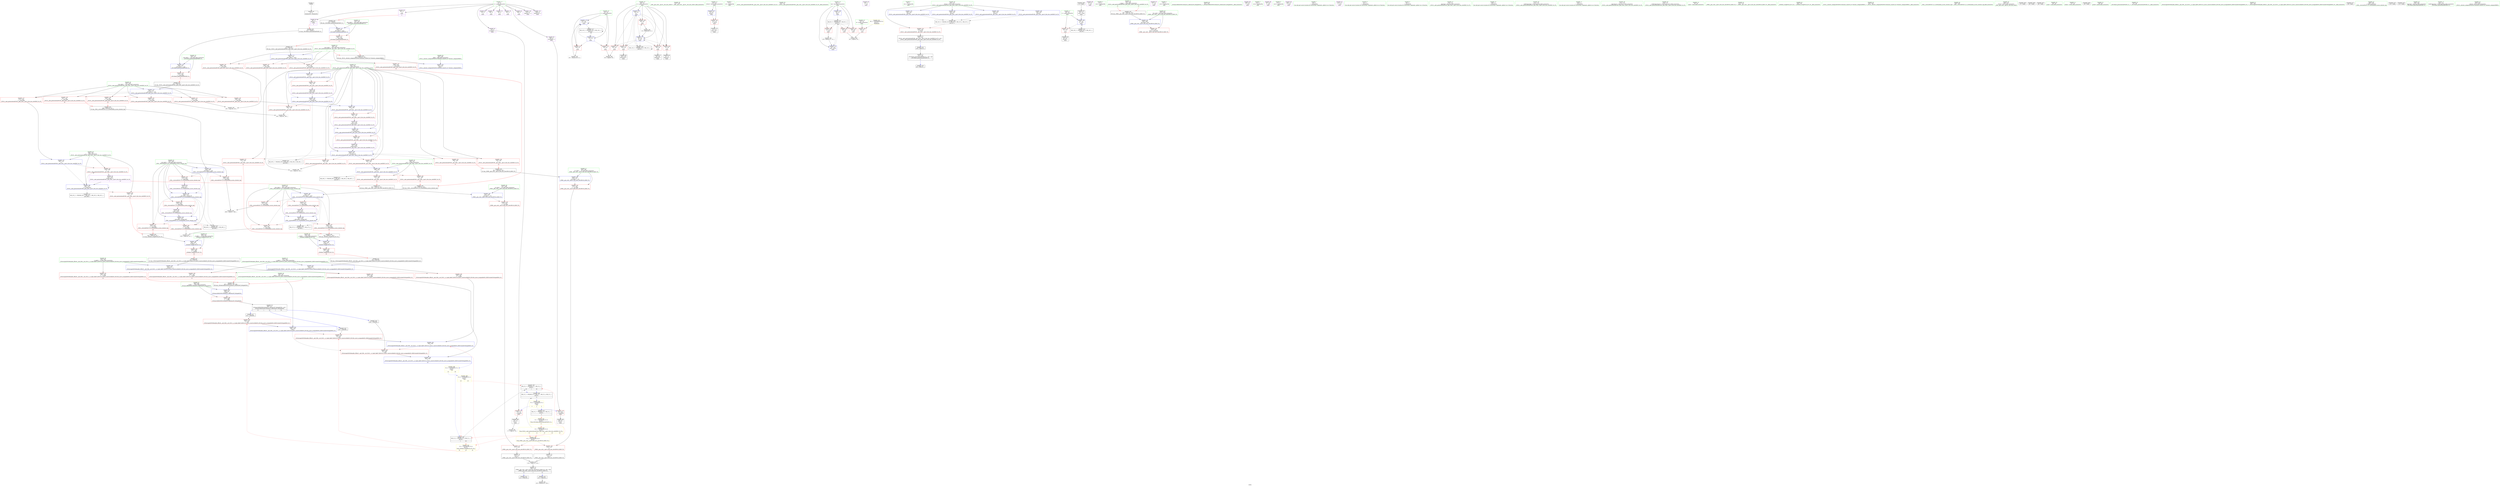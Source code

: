 digraph "SVFG" {
	label="SVFG";

	Node0x55e5e7169820 [shape=record,color=grey,label="{NodeID: 0\nNullPtr}"];
	Node0x55e5e7169820 -> Node0x55e5e718e550[style=solid];
	Node0x55e5e71902c0 [shape=record,color=blue,label="{NodeID: 194\n284\<--282\n__a.addr\<--__a\n_ZSt9iter_swapIPcS0_EvT_T0_\n}"];
	Node0x55e5e71902c0 -> Node0x55e5e7193b80[style=dashed];
	Node0x55e5e718d5a0 [shape=record,color=red,label="{NodeID: 111\n94\<--30\n\<--a\nmain\n}"];
	Node0x55e5e718d5a0 -> Node0x55e5e719d710[style=solid];
	Node0x55e5e718b810 [shape=record,color=green,label="{NodeID: 28\n147\<--148\n_ZN9__gnu_cxx5__ops16__iter_less_iterEv\<--_ZN9__gnu_cxx5__ops16__iter_less_iterEv_field_insensitive\n}"];
	Node0x55e5e71ab550 [shape=record,color=black,label="{NodeID: 305\nMR_2V_2 = PHI(MR_2V_1, MR_2V_3, )\npts\{6 \}\n|{<s0>16|<s1>18}}"];
	Node0x55e5e71ab550:s0 -> Node0x55e5e71ac450[style=dashed,color=blue];
	Node0x55e5e71ab550:s1 -> Node0x55e5e71ac450[style=dashed,color=blue];
	Node0x55e5e7193430 [shape=record,color=red,label="{NodeID: 139\n210\<--166\n\<--__ii\n_ZSt18__next_permutationIPcN9__gnu_cxx5__ops15_Iter_less_iterEEbT_S4_T0_\n|{<s0>12}}"];
	Node0x55e5e7193430:s0 -> Node0x55e5e71cc6e0[style=solid,color=red];
	Node0x55e5e718e040 [shape=record,color=green,label="{NodeID: 56\n335\<--336\n.addr\<--.addr_field_insensitive\n_ZSt19__iterator_categoryIPcENSt15iterator_traitsIT_E17iterator_categoryERKS2_\n}"];
	Node0x55e5e718e040 -> Node0x55e5e7190870[style=solid];
	Node0x55e5e71cb7a0 [shape=record,color=black,label="{NodeID: 416\n222 = PHI(259, )\n}"];
	Node0x55e5e71cb7a0 -> Node0x55e5e719d110[style=solid];
	Node0x55e5e7194af0 [shape=record,color=blue,label="{NodeID: 167\n22\<--35\nretval\<--\nmain\n}"];
	Node0x55e5e7194af0 -> Node0x55e5e718ce50[style=dashed];
	Node0x55e5e718f760 [shape=record,color=purple,label="{NodeID: 84\n113\<--4\n\<--s\nmain\n}"];
	Node0x55e5e7189780 [shape=record,color=green,label="{NodeID: 1\n7\<--1\n.str\<--dummyObj\nGlob }"];
	Node0x55e5e7190390 [shape=record,color=blue,label="{NodeID: 195\n286\<--283\n__b.addr\<--__b\n_ZSt9iter_swapIPcS0_EvT_T0_\n}"];
	Node0x55e5e7190390 -> Node0x55e5e7193c50[style=dashed];
	Node0x55e5e718d670 [shape=record,color=red,label="{NodeID: 112\n104\<--30\n\<--a\nmain\n}"];
	Node0x55e5e718d670 -> Node0x55e5e718eb30[style=solid];
	Node0x55e5e718b910 [shape=record,color=green,label="{NodeID: 29\n150\<--151\n_ZSt18__next_permutationIPcN9__gnu_cxx5__ops15_Iter_less_iterEEbT_S4_T0_\<--_ZSt18__next_permutationIPcN9__gnu_cxx5__ops15_Iter_less_iterEEbT_S4_T0__field_insensitive\n}"];
	Node0x55e5e71aba50 [shape=record,color=black,label="{NodeID: 306\nMR_47V_3 = PHI(MR_47V_2, MR_47V_4, )\npts\{302 \}\n}"];
	Node0x55e5e7193500 [shape=record,color=red,label="{NodeID: 140\n232\<--166\n\<--__ii\n_ZSt18__next_permutationIPcN9__gnu_cxx5__ops15_Iter_less_iterEEbT_S4_T0_\n|{<s0>16}}"];
	Node0x55e5e7193500:s0 -> Node0x55e5e71ca250[style=solid,color=red];
	Node0x55e5e718e110 [shape=record,color=green,label="{NodeID: 57\n342\<--343\n__a.addr\<--__a.addr_field_insensitive\n_ZSt4swapIcENSt9enable_ifIXsr6__and_ISt6__not_ISt15__is_tuple_likeIT_EESt21is_move_constructibleIS3_ESt18is_move_assignableIS3_EEE5valueEvE4typeERS3_SC_\n}"];
	Node0x55e5e718e110 -> Node0x55e5e7194470[style=solid];
	Node0x55e5e718e110 -> Node0x55e5e7194540[style=solid];
	Node0x55e5e718e110 -> Node0x55e5e7190940[style=solid];
	Node0x55e5e71cb910 [shape=record,color=black,label="{NodeID: 417\n351 = PHI(366, )\n}"];
	Node0x55e5e71cb910 -> Node0x55e5e71947b0[style=solid];
	Node0x55e5e7194bc0 [shape=record,color=blue,label="{NodeID: 168\n26\<--41\ntno\<--\nmain\n}"];
	Node0x55e5e7194bc0 -> Node0x55e5e71ae250[style=dashed];
	Node0x55e5e718f830 [shape=record,color=purple,label="{NodeID: 85\n36\<--7\n\<--.str\nmain\n}"];
	Node0x55e5e7189810 [shape=record,color=green,label="{NodeID: 2\n9\<--1\n.str.1\<--dummyObj\nGlob }"];
	Node0x55e5e7190460 [shape=record,color=blue,label="{NodeID: 196\n301\<--297\n__first.addr\<--__first\n_ZSt9__reverseIPcEvT_S1_St26random_access_iterator_tag\n}"];
	Node0x55e5e7190460 -> Node0x55e5e7193d20[style=dashed];
	Node0x55e5e7190460 -> Node0x55e5e7193df0[style=dashed];
	Node0x55e5e7190460 -> Node0x55e5e7193ec0[style=dashed];
	Node0x55e5e7190460 -> Node0x55e5e7193f90[style=dashed];
	Node0x55e5e7190460 -> Node0x55e5e71906d0[style=dashed];
	Node0x55e5e7190460 -> Node0x55e5e71aba50[style=dashed];
	Node0x55e5e718d740 [shape=record,color=red,label="{NodeID: 113\n93\<--32\n\<--i\nmain\n}"];
	Node0x55e5e718d740 -> Node0x55e5e719d710[style=solid];
	Node0x55e5e718ba10 [shape=record,color=green,label="{NodeID: 30\n156\<--157\nretval\<--retval_field_insensitive\n_ZSt18__next_permutationIPcN9__gnu_cxx5__ops15_Iter_less_iterEEbT_S4_T0_\n}"];
	Node0x55e5e718ba10 -> Node0x55e5e71923f0[style=solid];
	Node0x55e5e718ba10 -> Node0x55e5e71954b0[style=solid];
	Node0x55e5e718ba10 -> Node0x55e5e7195720[style=solid];
	Node0x55e5e718ba10 -> Node0x55e5e7195cd0[style=solid];
	Node0x55e5e718ba10 -> Node0x55e5e7195da0[style=solid];
	Node0x55e5e71abf50 [shape=record,color=black,label="{NodeID: 307\nMR_49V_3 = PHI(MR_49V_2, MR_49V_5, )\npts\{304 \}\n}"];
	Node0x55e5e71935d0 [shape=record,color=red,label="{NodeID: 141\n219\<--168\n\<--__j\n_ZSt18__next_permutationIPcN9__gnu_cxx5__ops15_Iter_less_iterEEbT_S4_T0_\n}"];
	Node0x55e5e71935d0 -> Node0x55e5e7190050[style=solid];
	Node0x55e5e718e1e0 [shape=record,color=green,label="{NodeID: 58\n344\<--345\n__b.addr\<--__b.addr_field_insensitive\n_ZSt4swapIcENSt9enable_ifIXsr6__and_ISt6__not_ISt15__is_tuple_likeIT_EESt21is_move_constructibleIS3_ESt18is_move_assignableIS3_EEE5valueEvE4typeERS3_SC_\n}"];
	Node0x55e5e718e1e0 -> Node0x55e5e7194610[style=solid];
	Node0x55e5e718e1e0 -> Node0x55e5e71946e0[style=solid];
	Node0x55e5e718e1e0 -> Node0x55e5e7190a10[style=solid];
	Node0x55e5e71cba50 [shape=record,color=black,label="{NodeID: 418\n357 = PHI(366, )\n}"];
	Node0x55e5e71cba50 -> Node0x55e5e7194880[style=solid];
	Node0x55e5e7194c90 [shape=record,color=blue,label="{NodeID: 169\n28\<--54\nz\<--conv\nmain\n}"];
	Node0x55e5e7194c90 -> Node0x55e5e718d260[style=dashed];
	Node0x55e5e7194c90 -> Node0x55e5e71ae750[style=dashed];
	Node0x55e5e718f900 [shape=record,color=purple,label="{NodeID: 86\n47\<--9\n\<--.str.1\nmain\n}"];
	Node0x55e5e7189ac0 [shape=record,color=green,label="{NodeID: 3\n11\<--1\n.str.2\<--dummyObj\nGlob }"];
	Node0x55e5e7190530 [shape=record,color=blue,label="{NodeID: 197\n303\<--298\n__last.addr\<--__last\n_ZSt9__reverseIPcEvT_S1_St26random_access_iterator_tag\n}"];
	Node0x55e5e7190530 -> Node0x55e5e7194060[style=dashed];
	Node0x55e5e7190530 -> Node0x55e5e7194130[style=dashed];
	Node0x55e5e7190530 -> Node0x55e5e7190600[style=dashed];
	Node0x55e5e7190530 -> Node0x55e5e71abf50[style=dashed];
	Node0x55e5e718d810 [shape=record,color=red,label="{NodeID: 114\n100\<--32\n\<--i\nmain\n}"];
	Node0x55e5e718d810 -> Node0x55e5e7192080[style=solid];
	Node0x55e5e718bae0 [shape=record,color=green,label="{NodeID: 31\n158\<--159\n__comp\<--__comp_field_insensitive\n_ZSt18__next_permutationIPcN9__gnu_cxx5__ops15_Iter_less_iterEEbT_S4_T0_\n|{<s0>12|<s1>13}}"];
	Node0x55e5e718bae0:s0 -> Node0x55e5e71cc350[style=solid,color=red];
	Node0x55e5e718bae0:s1 -> Node0x55e5e71cc350[style=solid,color=red];
	Node0x55e5e71ac450 [shape=record,color=black,label="{NodeID: 308\nMR_2V_2 = PHI(MR_2V_5, MR_2V_1, MR_2V_4, MR_2V_1, )\npts\{6 \}\n|{<s0>11}}"];
	Node0x55e5e71ac450:s0 -> Node0x55e5e7196e60[style=dashed,color=blue];
	Node0x55e5e71936a0 [shape=record,color=red,label="{NodeID: 142\n228\<--168\n\<--__j\n_ZSt18__next_permutationIPcN9__gnu_cxx5__ops15_Iter_less_iterEEbT_S4_T0_\n|{<s0>14}}"];
	Node0x55e5e71936a0:s0 -> Node0x55e5e71ca100[style=solid,color=red];
	Node0x55e5e718e2b0 [shape=record,color=green,label="{NodeID: 59\n346\<--347\n__tmp\<--__tmp_field_insensitive\n_ZSt4swapIcENSt9enable_ifIXsr6__and_ISt6__not_ISt15__is_tuple_likeIT_EESt21is_move_constructibleIS3_ESt18is_move_assignableIS3_EEE5valueEvE4typeERS3_SC_\n|{|<s1>23}}"];
	Node0x55e5e718e2b0 -> Node0x55e5e7190ae0[style=solid];
	Node0x55e5e718e2b0:s1 -> Node0x55e5e6e673b0[style=solid,color=red];
	Node0x55e5e71cbb90 [shape=record,color=black,label="{NodeID: 419\n361 = PHI(366, )\n}"];
	Node0x55e5e71cbb90 -> Node0x55e5e7194950[style=solid];
	Node0x55e5e7194d60 [shape=record,color=blue,label="{NodeID: 170\n30\<--35\na\<--\nmain\n}"];
	Node0x55e5e7194d60 -> Node0x55e5e718d330[style=dashed];
	Node0x55e5e7194d60 -> Node0x55e5e718d400[style=dashed];
	Node0x55e5e7194d60 -> Node0x55e5e718d4d0[style=dashed];
	Node0x55e5e7194d60 -> Node0x55e5e718d5a0[style=dashed];
	Node0x55e5e7194d60 -> Node0x55e5e718d670[style=dashed];
	Node0x55e5e7194d60 -> Node0x55e5e7194e30[style=dashed];
	Node0x55e5e7194d60 -> Node0x55e5e71aec50[style=dashed];
	Node0x55e5e718f9d0 [shape=record,color=purple,label="{NodeID: 87\n57\<--11\n\<--.str.2\nmain\n}"];
	Node0x55e5e7189b80 [shape=record,color=green,label="{NodeID: 4\n13\<--1\n.str.3\<--dummyObj\nGlob }"];
	Node0x55e5e7190600 [shape=record,color=blue,label="{NodeID: 198\n303\<--313\n__last.addr\<--incdec.ptr\n_ZSt9__reverseIPcEvT_S1_St26random_access_iterator_tag\n}"];
	Node0x55e5e7190600 -> Node0x55e5e7194200[style=dashed];
	Node0x55e5e7190600 -> Node0x55e5e71942d0[style=dashed];
	Node0x55e5e7190600 -> Node0x55e5e71943a0[style=dashed];
	Node0x55e5e7190600 -> Node0x55e5e71907a0[style=dashed];
	Node0x55e5e7190600 -> Node0x55e5e71abf50[style=dashed];
	Node0x55e5e718d8e0 [shape=record,color=red,label="{NodeID: 115\n75\<--74\n\<--arrayidx\nmain\n}"];
	Node0x55e5e718d8e0 -> Node0x55e5e718e8c0[style=solid];
	Node0x55e5e718bbb0 [shape=record,color=green,label="{NodeID: 32\n160\<--161\n__first.addr\<--__first.addr_field_insensitive\n_ZSt18__next_permutationIPcN9__gnu_cxx5__ops15_Iter_less_iterEEbT_S4_T0_\n|{|<s5>15|<s6>17}}"];
	Node0x55e5e718bbb0 -> Node0x55e5e71924c0[style=solid];
	Node0x55e5e718bbb0 -> Node0x55e5e7192590[style=solid];
	Node0x55e5e718bbb0 -> Node0x55e5e7192660[style=solid];
	Node0x55e5e718bbb0 -> Node0x55e5e7192730[style=solid];
	Node0x55e5e718bbb0 -> Node0x55e5e7195310[style=solid];
	Node0x55e5e718bbb0:s5 -> Node0x55e5e71cbcd0[style=solid,color=red];
	Node0x55e5e718bbb0:s6 -> Node0x55e5e71cbcd0[style=solid,color=red];
	Node0x55e5e71ac950 [shape=record,color=black,label="{NodeID: 309\nMR_22V_3 = PHI(MR_22V_6, MR_22V_4, MR_22V_5, MR_22V_2, )\npts\{157 \}\n}"];
	Node0x55e5e71ac950 -> Node0x55e5e71923f0[style=dashed];
	Node0x55e5e7193770 [shape=record,color=red,label="{NodeID: 143\n272\<--263\nthis1\<--this.addr\n_ZNK9__gnu_cxx5__ops15_Iter_less_iterclIPcS3_EEbT_T0_\n}"];
	Node0x55e5e718e380 [shape=record,color=green,label="{NodeID: 60\n352\<--353\n_ZSt4moveIRcEONSt16remove_referenceIT_E4typeEOS2_\<--_ZSt4moveIRcEONSt16remove_referenceIT_E4typeEOS2__field_insensitive\n}"];
	Node0x55e5e71cbcd0 [shape=record,color=black,label="{NodeID: 420\n332 = PHI(160, 160, )\n0th arg _ZSt19__iterator_categoryIPcENSt15iterator_traitsIT_E17iterator_categoryERKS2_ }"];
	Node0x55e5e71cbcd0 -> Node0x55e5e7190870[style=solid];
	Node0x55e5e7194e30 [shape=record,color=blue,label="{NodeID: 171\n30\<--81\na\<--inc\nmain\n}"];
	Node0x55e5e7194e30 -> Node0x55e5e718d330[style=dashed];
	Node0x55e5e7194e30 -> Node0x55e5e718d400[style=dashed];
	Node0x55e5e7194e30 -> Node0x55e5e718d4d0[style=dashed];
	Node0x55e5e7194e30 -> Node0x55e5e718d5a0[style=dashed];
	Node0x55e5e7194e30 -> Node0x55e5e718d670[style=dashed];
	Node0x55e5e7194e30 -> Node0x55e5e7194e30[style=dashed];
	Node0x55e5e7194e30 -> Node0x55e5e71aec50[style=dashed];
	Node0x55e5e718faa0 [shape=record,color=purple,label="{NodeID: 88\n89\<--13\n\<--.str.3\nmain\n}"];
	Node0x55e5e7189c40 [shape=record,color=green,label="{NodeID: 5\n15\<--1\n.str.4\<--dummyObj\nGlob }"];
	Node0x55e5e7192080 [shape=record,color=grey,label="{NodeID: 282\n101 = Binary(100, 41, )\n}"];
	Node0x55e5e7192080 -> Node0x55e5e7194fd0[style=solid];
	Node0x55e5e71906d0 [shape=record,color=blue,label="{NodeID: 199\n301\<--324\n__first.addr\<--incdec.ptr2\n_ZSt9__reverseIPcEvT_S1_St26random_access_iterator_tag\n}"];
	Node0x55e5e71906d0 -> Node0x55e5e7193df0[style=dashed];
	Node0x55e5e71906d0 -> Node0x55e5e7193ec0[style=dashed];
	Node0x55e5e71906d0 -> Node0x55e5e7193f90[style=dashed];
	Node0x55e5e71906d0 -> Node0x55e5e71906d0[style=dashed];
	Node0x55e5e71906d0 -> Node0x55e5e71aba50[style=dashed];
	Node0x55e5e7192180 [shape=record,color=red,label="{NodeID: 116\n87\<--86\n\<--arrayidx8\nmain\n}"];
	Node0x55e5e7192180 -> Node0x55e5e718ea60[style=solid];
	Node0x55e5e718bc80 [shape=record,color=green,label="{NodeID: 33\n162\<--163\n__last.addr\<--__last.addr_field_insensitive\n_ZSt18__next_permutationIPcN9__gnu_cxx5__ops15_Iter_less_iterEEbT_S4_T0_\n}"];
	Node0x55e5e718bc80 -> Node0x55e5e7192800[style=solid];
	Node0x55e5e718bc80 -> Node0x55e5e71928d0[style=solid];
	Node0x55e5e718bc80 -> Node0x55e5e71929a0[style=solid];
	Node0x55e5e718bc80 -> Node0x55e5e7192a70[style=solid];
	Node0x55e5e718bc80 -> Node0x55e5e7192b40[style=solid];
	Node0x55e5e718bc80 -> Node0x55e5e7192c10[style=solid];
	Node0x55e5e718bc80 -> Node0x55e5e71953e0[style=solid];
	Node0x55e5e71ace50 [shape=record,color=black,label="{NodeID: 310\nMR_28V_2 = PHI(MR_28V_8, MR_28V_4, MR_28V_8, MR_28V_1, )\npts\{165 \}\n}"];
	Node0x55e5e7193840 [shape=record,color=red,label="{NodeID: 144\n273\<--265\n\<--__it1.addr\n_ZNK9__gnu_cxx5__ops15_Iter_less_iterclIPcS3_EEbT_T0_\n}"];
	Node0x55e5e7193840 -> Node0x55e5e71939e0[style=solid];
	Node0x55e5e718e480 [shape=record,color=green,label="{NodeID: 61\n368\<--369\n__t.addr\<--__t.addr_field_insensitive\n_ZSt4moveIRcEONSt16remove_referenceIT_E4typeEOS2_\n}"];
	Node0x55e5e718e480 -> Node0x55e5e7194a20[style=solid];
	Node0x55e5e718e480 -> Node0x55e5e7190d50[style=solid];
	Node0x55e5e71cbee0 [shape=record,color=black,label="{NodeID: 421\n340 = PHI(290, )\n0th arg _ZSt4swapIcENSt9enable_ifIXsr6__and_ISt6__not_ISt15__is_tuple_likeIT_EESt21is_move_constructibleIS3_ESt18is_move_assignableIS3_EEE5valueEvE4typeERS3_SC_ }"];
	Node0x55e5e71cbee0 -> Node0x55e5e7190940[style=solid];
	Node0x55e5e7194f00 [shape=record,color=blue,label="{NodeID: 172\n32\<--35\ni\<--\nmain\n}"];
	Node0x55e5e7194f00 -> Node0x55e5e718d740[style=dashed];
	Node0x55e5e7194f00 -> Node0x55e5e718d810[style=dashed];
	Node0x55e5e7194f00 -> Node0x55e5e7194fd0[style=dashed];
	Node0x55e5e7194f00 -> Node0x55e5e71af150[style=dashed];
	Node0x55e5e718fb70 [shape=record,color=purple,label="{NodeID: 89\n97\<--15\n\<--.str.4\nmain\n}"];
	Node0x55e5e718a4b0 [shape=record,color=green,label="{NodeID: 6\n17\<--1\n.str.5\<--dummyObj\nGlob }"];
	Node0x55e5e719cf90 [shape=record,color=grey,label="{NodeID: 283\n81 = Binary(80, 41, )\n}"];
	Node0x55e5e719cf90 -> Node0x55e5e7194e30[style=solid];
	Node0x55e5e71907a0 [shape=record,color=blue,label="{NodeID: 200\n303\<--327\n__last.addr\<--incdec.ptr3\n_ZSt9__reverseIPcEvT_S1_St26random_access_iterator_tag\n}"];
	Node0x55e5e71907a0 -> Node0x55e5e7194200[style=dashed];
	Node0x55e5e71907a0 -> Node0x55e5e71942d0[style=dashed];
	Node0x55e5e71907a0 -> Node0x55e5e71943a0[style=dashed];
	Node0x55e5e71907a0 -> Node0x55e5e71907a0[style=dashed];
	Node0x55e5e71907a0 -> Node0x55e5e71abf50[style=dashed];
	Node0x55e5e7192250 [shape=record,color=red,label="{NodeID: 117\n144\<--134\n\<--__first.addr\n_ZSt16next_permutationIPcEbT_S1_\n|{<s0>11}}"];
	Node0x55e5e7192250:s0 -> Node0x55e5e71cc100[style=solid,color=red];
	Node0x55e5e718bd50 [shape=record,color=green,label="{NodeID: 34\n164\<--165\n__i\<--__i_field_insensitive\n_ZSt18__next_permutationIPcN9__gnu_cxx5__ops15_Iter_less_iterEEbT_S4_T0_\n}"];
	Node0x55e5e718bd50 -> Node0x55e5e7192ce0[style=solid];
	Node0x55e5e718bd50 -> Node0x55e5e7192db0[style=solid];
	Node0x55e5e718bd50 -> Node0x55e5e7192e80[style=solid];
	Node0x55e5e718bd50 -> Node0x55e5e7192f50[style=solid];
	Node0x55e5e718bd50 -> Node0x55e5e7193020[style=solid];
	Node0x55e5e718bd50 -> Node0x55e5e71930f0[style=solid];
	Node0x55e5e718bd50 -> Node0x55e5e71931c0[style=solid];
	Node0x55e5e718bd50 -> Node0x55e5e7193290[style=solid];
	Node0x55e5e718bd50 -> Node0x55e5e7193360[style=solid];
	Node0x55e5e718bd50 -> Node0x55e5e7195580[style=solid];
	Node0x55e5e718bd50 -> Node0x55e5e7195650[style=solid];
	Node0x55e5e718bd50 -> Node0x55e5e71957f0[style=solid];
	Node0x55e5e718bd50 -> Node0x55e5e71958c0[style=solid];
	Node0x55e5e718bd50 -> Node0x55e5e7195a60[style=solid];
	Node0x55e5e71ad350 [shape=record,color=black,label="{NodeID: 311\nMR_30V_2 = PHI(MR_30V_4, MR_30V_1, MR_30V_4, MR_30V_1, )\npts\{167 \}\n}"];
	Node0x55e5e7193910 [shape=record,color=red,label="{NodeID: 145\n276\<--267\n\<--__it2.addr\n_ZNK9__gnu_cxx5__ops15_Iter_less_iterclIPcS3_EEbT_T0_\n}"];
	Node0x55e5e7193910 -> Node0x55e5e7193ab0[style=solid];
	Node0x55e5e718e550 [shape=record,color=black,label="{NodeID: 62\n2\<--3\ndummyVal\<--dummyVal\n}"];
	Node0x55e5e71cbff0 [shape=record,color=black,label="{NodeID: 422\n341 = PHI(291, )\n1st arg _ZSt4swapIcENSt9enable_ifIXsr6__and_ISt6__not_ISt15__is_tuple_likeIT_EESt21is_move_constructibleIS3_ESt18is_move_assignableIS3_EEE5valueEvE4typeERS3_SC_ }"];
	Node0x55e5e71cbff0 -> Node0x55e5e7190a10[style=solid];
	Node0x55e5e71b1250 [shape=record,color=yellow,style=double,label="{NodeID: 339\n2V_1 = ENCHI(MR_2V_0)\npts\{6 \}\nFun[_ZNK9__gnu_cxx5__ops15_Iter_less_iterclIPcS3_EEbT_T0_]}"];
	Node0x55e5e71b1250 -> Node0x55e5e71939e0[style=dashed];
	Node0x55e5e71b1250 -> Node0x55e5e7193ab0[style=dashed];
	Node0x55e5e7194fd0 [shape=record,color=blue,label="{NodeID: 173\n32\<--101\ni\<--inc15\nmain\n}"];
	Node0x55e5e7194fd0 -> Node0x55e5e718d740[style=dashed];
	Node0x55e5e7194fd0 -> Node0x55e5e718d810[style=dashed];
	Node0x55e5e7194fd0 -> Node0x55e5e7194fd0[style=dashed];
	Node0x55e5e7194fd0 -> Node0x55e5e71af150[style=dashed];
	Node0x55e5e718fc40 [shape=record,color=purple,label="{NodeID: 90\n109\<--17\n\<--.str.5\nmain\n}"];
	Node0x55e5e718a570 [shape=record,color=green,label="{NodeID: 7\n35\<--1\n\<--dummyObj\nCan only get source location for instruction, argument, global var or function.}"];
	Node0x55e5e719d110 [shape=record,color=grey,label="{NodeID: 284\n223 = Binary(222, 224, )\n}"];
	Node0x55e5e7190870 [shape=record,color=blue,label="{NodeID: 201\n335\<--332\n.addr\<--\n_ZSt19__iterator_categoryIPcENSt15iterator_traitsIT_E17iterator_categoryERKS2_\n}"];
	Node0x55e5e7192320 [shape=record,color=red,label="{NodeID: 118\n145\<--136\n\<--__last.addr\n_ZSt16next_permutationIPcEbT_S1_\n|{<s0>11}}"];
	Node0x55e5e7192320:s0 -> Node0x55e5e71cc210[style=solid,color=red];
	Node0x55e5e718be20 [shape=record,color=green,label="{NodeID: 35\n166\<--167\n__ii\<--__ii_field_insensitive\n_ZSt18__next_permutationIPcN9__gnu_cxx5__ops15_Iter_less_iterEEbT_S4_T0_\n}"];
	Node0x55e5e718be20 -> Node0x55e5e7193430[style=solid];
	Node0x55e5e718be20 -> Node0x55e5e7193500[style=solid];
	Node0x55e5e718be20 -> Node0x55e5e7195990[style=solid];
	Node0x55e5e7196e60 [shape=record,color=yellow,style=double,label="{NodeID: 395\n2V_2 = CSCHI(MR_2V_1)\npts\{6 \}\nCS[]|{<s0>5|<s1>5|<s2>5}}"];
	Node0x55e5e7196e60:s0 -> Node0x55e5e718d8e0[style=dashed,color=blue];
	Node0x55e5e7196e60:s1 -> Node0x55e5e7192180[style=dashed,color=blue];
	Node0x55e5e7196e60:s2 -> Node0x55e5e71add50[style=dashed,color=blue];
	Node0x55e5e71ad850 [shape=record,color=black,label="{NodeID: 312\nMR_32V_2 = PHI(MR_32V_1, MR_32V_1, MR_32V_5, MR_32V_1, )\npts\{169 \}\n}"];
	Node0x55e5e71939e0 [shape=record,color=red,label="{NodeID: 146\n274\<--273\n\<--\n_ZNK9__gnu_cxx5__ops15_Iter_less_iterclIPcS3_EEbT_T0_\n}"];
	Node0x55e5e71939e0 -> Node0x55e5e718ee70[style=solid];
	Node0x55e5e718e650 [shape=record,color=black,label="{NodeID: 63\n54\<--51\nconv\<--call2\nmain\n}"];
	Node0x55e5e718e650 -> Node0x55e5e7194c90[style=solid];
	Node0x55e5e71cc100 [shape=record,color=black,label="{NodeID: 423\n154 = PHI(144, )\n0th arg _ZSt18__next_permutationIPcN9__gnu_cxx5__ops15_Iter_less_iterEEbT_S4_T0_ }"];
	Node0x55e5e71cc100 -> Node0x55e5e7195310[style=solid];
	Node0x55e5e71950a0 [shape=record,color=blue,label="{NodeID: 174\n26\<--118\ntno\<--inc22\nmain\n}"];
	Node0x55e5e71950a0 -> Node0x55e5e71ae250[style=dashed];
	Node0x55e5e718fd10 [shape=record,color=purple,label="{NodeID: 91\n112\<--17\n\<--.str.5\nmain\n}"];
	Node0x55e5e718a630 [shape=record,color=green,label="{NodeID: 8\n41\<--1\n\<--dummyObj\nCan only get source location for instruction, argument, global var or function.}"];
	Node0x55e5e719d290 [shape=record,color=grey,label="{NodeID: 285\n118 = Binary(117, 41, )\n}"];
	Node0x55e5e719d290 -> Node0x55e5e71950a0[style=solid];
	Node0x55e5e7190940 [shape=record,color=blue,label="{NodeID: 202\n342\<--340\n__a.addr\<--__a\n_ZSt4swapIcENSt9enable_ifIXsr6__and_ISt6__not_ISt15__is_tuple_likeIT_EESt21is_move_constructibleIS3_ESt18is_move_assignableIS3_EEE5valueEvE4typeERS3_SC_\n}"];
	Node0x55e5e7190940 -> Node0x55e5e7194470[style=dashed];
	Node0x55e5e7190940 -> Node0x55e5e7194540[style=dashed];
	Node0x55e5e71923f0 [shape=record,color=red,label="{NodeID: 119\n253\<--156\n\<--retval\n_ZSt18__next_permutationIPcN9__gnu_cxx5__ops15_Iter_less_iterEEbT_S4_T0_\n}"];
	Node0x55e5e71923f0 -> Node0x55e5e718eda0[style=solid];
	Node0x55e5e718bef0 [shape=record,color=green,label="{NodeID: 36\n168\<--169\n__j\<--__j_field_insensitive\n_ZSt18__next_permutationIPcN9__gnu_cxx5__ops15_Iter_less_iterEEbT_S4_T0_\n}"];
	Node0x55e5e718bef0 -> Node0x55e5e71935d0[style=solid];
	Node0x55e5e718bef0 -> Node0x55e5e71936a0[style=solid];
	Node0x55e5e718bef0 -> Node0x55e5e7195b30[style=solid];
	Node0x55e5e718bef0 -> Node0x55e5e7195c00[style=solid];
	Node0x55e5e7196fc0 [shape=record,color=yellow,style=double,label="{NodeID: 396\n2V_3 = CSCHI(MR_2V_1)\npts\{6 \}\nCS[]|{<s0>16|<s1>16}}"];
	Node0x55e5e7196fc0:s0 -> Node0x55e5e71a7f50[style=dashed,color=red];
	Node0x55e5e7196fc0:s1 -> Node0x55e5e71ab550[style=dashed,color=red];
	Node0x55e5e71add50 [shape=record,color=black,label="{NodeID: 313\nMR_2V_2 = PHI(MR_2V_3, MR_2V_1, )\npts\{6 \}\n|{<s0>5}}"];
	Node0x55e5e71add50:s0 -> Node0x55e5e71b1410[style=dashed,color=red];
	Node0x55e5e7193ab0 [shape=record,color=red,label="{NodeID: 147\n277\<--276\n\<--\n_ZNK9__gnu_cxx5__ops15_Iter_less_iterclIPcS3_EEbT_T0_\n}"];
	Node0x55e5e7193ab0 -> Node0x55e5e718ef40[style=solid];
	Node0x55e5e718e720 [shape=record,color=black,label="{NodeID: 64\n62\<--61\nidx.ext\<--\nmain\n}"];
	Node0x55e5e71cc210 [shape=record,color=black,label="{NodeID: 424\n155 = PHI(145, )\n1st arg _ZSt18__next_permutationIPcN9__gnu_cxx5__ops15_Iter_less_iterEEbT_S4_T0_ }"];
	Node0x55e5e71cc210 -> Node0x55e5e71953e0[style=solid];
	Node0x55e5e71b1410 [shape=record,color=yellow,style=double,label="{NodeID: 341\n2V_1 = ENCHI(MR_2V_0)\npts\{6 \}\nFun[_ZSt16next_permutationIPcEbT_S1_]|{<s0>11}}"];
	Node0x55e5e71b1410:s0 -> Node0x55e5e71b03c0[style=dashed,color=red];
	Node0x55e5e7195170 [shape=record,color=blue,label="{NodeID: 175\n134\<--132\n__first.addr\<--__first\n_ZSt16next_permutationIPcEbT_S1_\n}"];
	Node0x55e5e7195170 -> Node0x55e5e7192250[style=dashed];
	Node0x55e5e718fde0 [shape=record,color=purple,label="{NodeID: 92\n190\<--189\nincdec.ptr\<--\n_ZSt18__next_permutationIPcN9__gnu_cxx5__ops15_Iter_less_iterEEbT_S4_T0_\n}"];
	Node0x55e5e718fde0 -> Node0x55e5e7195650[style=solid];
	Node0x55e5e718a6f0 [shape=record,color=green,label="{NodeID: 9\n78\<--1\n\<--dummyObj\nCan only get source location for instruction, argument, global var or function.}"];
	Node0x55e5e719d410 [shape=record,color=grey,label="{NodeID: 286\n244 = cmp(242, 243, )\n}"];
	Node0x55e5e7190a10 [shape=record,color=blue,label="{NodeID: 203\n344\<--341\n__b.addr\<--__b\n_ZSt4swapIcENSt9enable_ifIXsr6__and_ISt6__not_ISt15__is_tuple_likeIT_EESt21is_move_constructibleIS3_ESt18is_move_assignableIS3_EEE5valueEvE4typeERS3_SC_\n}"];
	Node0x55e5e7190a10 -> Node0x55e5e7194610[style=dashed];
	Node0x55e5e7190a10 -> Node0x55e5e71946e0[style=dashed];
	Node0x55e5e71924c0 [shape=record,color=red,label="{NodeID: 120\n180\<--160\n\<--__first.addr\n_ZSt18__next_permutationIPcN9__gnu_cxx5__ops15_Iter_less_iterEEbT_S4_T0_\n}"];
	Node0x55e5e71924c0 -> Node0x55e5e719dd10[style=solid];
	Node0x55e5e718bfc0 [shape=record,color=green,label="{NodeID: 37\n170\<--171\nagg.tmp\<--agg.tmp_field_insensitive\n_ZSt18__next_permutationIPcN9__gnu_cxx5__ops15_Iter_less_iterEEbT_S4_T0_\n}"];
	Node0x55e5e71ae250 [shape=record,color=black,label="{NodeID: 314\nMR_8V_3 = PHI(MR_8V_4, MR_8V_2, )\npts\{27 \}\n}"];
	Node0x55e5e71ae250 -> Node0x55e5e718cff0[style=dashed];
	Node0x55e5e71ae250 -> Node0x55e5e718d0c0[style=dashed];
	Node0x55e5e71ae250 -> Node0x55e5e718d190[style=dashed];
	Node0x55e5e71ae250 -> Node0x55e5e71950a0[style=dashed];
	Node0x55e5e7193b80 [shape=record,color=red,label="{NodeID: 148\n290\<--284\n\<--__a.addr\n_ZSt9iter_swapIPcS0_EvT_T0_\n|{<s0>19}}"];
	Node0x55e5e7193b80:s0 -> Node0x55e5e71cbee0[style=solid,color=red];
	Node0x55e5e718e7f0 [shape=record,color=black,label="{NodeID: 65\n73\<--72\nidxprom\<--\nmain\n}"];
	Node0x55e5e71cc350 [shape=record,color=black,label="{NodeID: 425\n260 = PHI(158, 158, )\n0th arg _ZNK9__gnu_cxx5__ops15_Iter_less_iterclIPcS3_EEbT_T0_ }"];
	Node0x55e5e71cc350 -> Node0x55e5e7195e70[style=solid];
	Node0x55e5e7195240 [shape=record,color=blue,label="{NodeID: 176\n136\<--133\n__last.addr\<--__last\n_ZSt16next_permutationIPcEbT_S1_\n}"];
	Node0x55e5e7195240 -> Node0x55e5e7192320[style=dashed];
	Node0x55e5e718feb0 [shape=record,color=purple,label="{NodeID: 93\n201\<--200\nincdec.ptr4\<--\n_ZSt18__next_permutationIPcN9__gnu_cxx5__ops15_Iter_less_iterEEbT_S4_T0_\n}"];
	Node0x55e5e718feb0 -> Node0x55e5e71958c0[style=solid];
	Node0x55e5e718a7b0 [shape=record,color=green,label="{NodeID: 10\n185\<--1\n\<--dummyObj\nCan only get source location for instruction, argument, global var or function.}"];
	Node0x55e5e719d590 [shape=record,color=grey,label="{NodeID: 287\n279 = cmp(275, 278, )\n}"];
	Node0x55e5e719d590 -> Node0x55e5e718f010[style=solid];
	Node0x55e5e7190ae0 [shape=record,color=blue,label="{NodeID: 204\n346\<--354\n__tmp\<--\n_ZSt4swapIcENSt9enable_ifIXsr6__and_ISt6__not_ISt15__is_tuple_likeIT_EESt21is_move_constructibleIS3_ESt18is_move_assignableIS3_EEE5valueEvE4typeERS3_SC_\n}"];
	Node0x55e5e7190ae0 -> Node0x55e5e7194880[style=dashed];
	Node0x55e5e7190ae0 -> Node0x55e5e7194950[style=dashed];
	Node0x55e5e7192590 [shape=record,color=red,label="{NodeID: 121\n187\<--160\n\<--__first.addr\n_ZSt18__next_permutationIPcN9__gnu_cxx5__ops15_Iter_less_iterEEbT_S4_T0_\n}"];
	Node0x55e5e7192590 -> Node0x55e5e7195580[style=solid];
	Node0x55e5e718c090 [shape=record,color=green,label="{NodeID: 38\n172\<--173\nundef.agg.tmp\<--undef.agg.tmp_field_insensitive\n_ZSt18__next_permutationIPcN9__gnu_cxx5__ops15_Iter_less_iterEEbT_S4_T0_\n}"];
	Node0x55e5e71ae750 [shape=record,color=black,label="{NodeID: 315\nMR_10V_2 = PHI(MR_10V_3, MR_10V_1, )\npts\{29 \}\n}"];
	Node0x55e5e71ae750 -> Node0x55e5e7194c90[style=dashed];
	Node0x55e5e7193c50 [shape=record,color=red,label="{NodeID: 149\n291\<--286\n\<--__b.addr\n_ZSt9iter_swapIPcS0_EvT_T0_\n|{<s0>19}}"];
	Node0x55e5e7193c50:s0 -> Node0x55e5e71cbff0[style=solid,color=red];
	Node0x55e5e718e8c0 [shape=record,color=black,label="{NodeID: 66\n76\<--75\nconv5\<--\nmain\n}"];
	Node0x55e5e718e8c0 -> Node0x55e5e719da10[style=solid];
	Node0x55e5e71cc560 [shape=record,color=black,label="{NodeID: 426\n261 = PHI(209, 218, )\n1st arg _ZNK9__gnu_cxx5__ops15_Iter_less_iterclIPcS3_EEbT_T0_ }"];
	Node0x55e5e71cc560 -> Node0x55e5e7190120[style=solid];
	Node0x55e5e7195310 [shape=record,color=blue,label="{NodeID: 177\n160\<--154\n__first.addr\<--__first\n_ZSt18__next_permutationIPcN9__gnu_cxx5__ops15_Iter_less_iterEEbT_S4_T0_\n}"];
	Node0x55e5e7195310 -> Node0x55e5e71924c0[style=dashed];
	Node0x55e5e7195310 -> Node0x55e5e7192590[style=dashed];
	Node0x55e5e7195310 -> Node0x55e5e7192660[style=dashed];
	Node0x55e5e7195310 -> Node0x55e5e7192730[style=dashed];
	Node0x55e5e718ff80 [shape=record,color=purple,label="{NodeID: 94\n207\<--206\nincdec.ptr5\<--\n_ZSt18__next_permutationIPcN9__gnu_cxx5__ops15_Iter_less_iterEEbT_S4_T0_\n}"];
	Node0x55e5e718ff80 -> Node0x55e5e7195a60[style=solid];
	Node0x55e5e718a8f0 [shape=record,color=green,label="{NodeID: 11\n224\<--1\n\<--dummyObj\nCan only get source location for instruction, argument, global var or function.}"];
	Node0x55e5e719d710 [shape=record,color=grey,label="{NodeID: 288\n95 = cmp(93, 94, )\n}"];
	Node0x55e5e7190bb0 [shape=record,color=blue,label="{NodeID: 205\n359\<--358\n\<--\n_ZSt4swapIcENSt9enable_ifIXsr6__and_ISt6__not_ISt15__is_tuple_likeIT_EESt21is_move_constructibleIS3_ESt18is_move_assignableIS3_EEE5valueEvE4typeERS3_SC_\n}"];
	Node0x55e5e7190bb0 -> Node0x55e5e7194950[style=dashed];
	Node0x55e5e7190bb0 -> Node0x55e5e7190c80[style=dashed];
	Node0x55e5e7192660 [shape=record,color=red,label="{NodeID: 122\n243\<--160\n\<--__first.addr\n_ZSt18__next_permutationIPcN9__gnu_cxx5__ops15_Iter_less_iterEEbT_S4_T0_\n}"];
	Node0x55e5e7192660 -> Node0x55e5e719d410[style=solid];
	Node0x55e5e718c160 [shape=record,color=green,label="{NodeID: 39\n174\<--175\nagg.tmp12\<--agg.tmp12_field_insensitive\n_ZSt18__next_permutationIPcN9__gnu_cxx5__ops15_Iter_less_iterEEbT_S4_T0_\n}"];
	Node0x55e5e71973e0 [shape=record,color=yellow,style=double,label="{NodeID: 399\n2V_2 = CSCHI(MR_2V_1)\npts\{6 \}\nCS[]|{<s0>14|<s1>20}}"];
	Node0x55e5e71973e0:s0 -> Node0x55e5e7196fc0[style=dashed,color=blue];
	Node0x55e5e71973e0:s1 -> Node0x55e5e71a7f50[style=dashed,color=blue];
	Node0x55e5e71aec50 [shape=record,color=black,label="{NodeID: 316\nMR_12V_2 = PHI(MR_12V_3, MR_12V_1, )\npts\{31 \}\n}"];
	Node0x55e5e71aec50 -> Node0x55e5e7194d60[style=dashed];
	Node0x55e5e71aec50 -> Node0x55e5e71aec50[style=dashed];
	Node0x55e5e7193d20 [shape=record,color=red,label="{NodeID: 150\n307\<--301\n\<--__first.addr\n_ZSt9__reverseIPcEvT_S1_St26random_access_iterator_tag\n}"];
	Node0x55e5e7193d20 -> Node0x55e5e719de90[style=solid];
	Node0x55e5e718e990 [shape=record,color=black,label="{NodeID: 67\n85\<--84\nidxprom7\<--\nmain\n}"];
	Node0x55e5e71cc6e0 [shape=record,color=black,label="{NodeID: 427\n262 = PHI(210, 220, )\n2nd arg _ZNK9__gnu_cxx5__ops15_Iter_less_iterclIPcS3_EEbT_T0_ }"];
	Node0x55e5e71cc6e0 -> Node0x55e5e71901f0[style=solid];
	Node0x55e5e71953e0 [shape=record,color=blue,label="{NodeID: 178\n162\<--155\n__last.addr\<--__last\n_ZSt18__next_permutationIPcN9__gnu_cxx5__ops15_Iter_less_iterEEbT_S4_T0_\n}"];
	Node0x55e5e71953e0 -> Node0x55e5e7192800[style=dashed];
	Node0x55e5e71953e0 -> Node0x55e5e71928d0[style=dashed];
	Node0x55e5e71953e0 -> Node0x55e5e71929a0[style=dashed];
	Node0x55e5e71953e0 -> Node0x55e5e7192a70[style=dashed];
	Node0x55e5e71953e0 -> Node0x55e5e7192b40[style=dashed];
	Node0x55e5e71953e0 -> Node0x55e5e7192c10[style=dashed];
	Node0x55e5e7190050 [shape=record,color=purple,label="{NodeID: 95\n220\<--219\nincdec.ptr7\<--\n_ZSt18__next_permutationIPcN9__gnu_cxx5__ops15_Iter_less_iterEEbT_S4_T0_\n|{|<s1>13}}"];
	Node0x55e5e7190050 -> Node0x55e5e7195c00[style=solid];
	Node0x55e5e7190050:s1 -> Node0x55e5e71cc6e0[style=solid,color=red];
	Node0x55e5e718a9f0 [shape=record,color=green,label="{NodeID: 12\n4\<--6\ns\<--s_field_insensitive\nGlob }"];
	Node0x55e5e718a9f0 -> Node0x55e5e718f1b0[style=solid];
	Node0x55e5e718a9f0 -> Node0x55e5e718f280[style=solid];
	Node0x55e5e718a9f0 -> Node0x55e5e718f350[style=solid];
	Node0x55e5e718a9f0 -> Node0x55e5e718f420[style=solid];
	Node0x55e5e718a9f0 -> Node0x55e5e718f4f0[style=solid];
	Node0x55e5e718a9f0 -> Node0x55e5e718f5c0[style=solid];
	Node0x55e5e718a9f0 -> Node0x55e5e718f690[style=solid];
	Node0x55e5e718a9f0 -> Node0x55e5e718f760[style=solid];
	Node0x55e5e718a9f0 -> Node0x55e5e718cbe0[style=solid];
	Node0x55e5e718a9f0 -> Node0x55e5e718ccb0[style=solid];
	Node0x55e5e718a9f0 -> Node0x55e5e718cd80[style=solid];
	Node0x55e5e719d890 [shape=record,color=grey,label="{NodeID: 289\n45 = cmp(43, 44, )\n}"];
	Node0x55e5e7190c80 [shape=record,color=blue,label="{NodeID: 206\n363\<--362\n\<--\n_ZSt4swapIcENSt9enable_ifIXsr6__and_ISt6__not_ISt15__is_tuple_likeIT_EESt21is_move_constructibleIS3_ESt18is_move_assignableIS3_EEE5valueEvE4typeERS3_SC_\n|{<s0>19}}"];
	Node0x55e5e7190c80:s0 -> Node0x55e5e71973e0[style=dashed,color=blue];
	Node0x55e5e7192730 [shape=record,color=red,label="{NodeID: 123\n246\<--160\n\<--__first.addr\n_ZSt18__next_permutationIPcN9__gnu_cxx5__ops15_Iter_less_iterEEbT_S4_T0_\n|{<s0>18}}"];
	Node0x55e5e7192730:s0 -> Node0x55e5e71ca250[style=solid,color=red];
	Node0x55e5e718c230 [shape=record,color=green,label="{NodeID: 40\n176\<--177\nundef.agg.tmp13\<--undef.agg.tmp13_field_insensitive\n_ZSt18__next_permutationIPcN9__gnu_cxx5__ops15_Iter_less_iterEEbT_S4_T0_\n}"];
	Node0x55e5e6e673b0 [shape=record,color=black,label="{NodeID: 400\n367 = PHI(350, 356, 346, )\n0th arg _ZSt4moveIRcEONSt16remove_referenceIT_E4typeEOS2_ }"];
	Node0x55e5e6e673b0 -> Node0x55e5e7190d50[style=solid];
	Node0x55e5e71af150 [shape=record,color=black,label="{NodeID: 317\nMR_14V_2 = PHI(MR_14V_3, MR_14V_1, )\npts\{33 \}\n}"];
	Node0x55e5e71af150 -> Node0x55e5e7194f00[style=dashed];
	Node0x55e5e71af150 -> Node0x55e5e71af150[style=dashed];
	Node0x55e5e7193df0 [shape=record,color=red,label="{NodeID: 151\n316\<--301\n\<--__first.addr\n_ZSt9__reverseIPcEvT_S1_St26random_access_iterator_tag\n}"];
	Node0x55e5e7193df0 -> Node0x55e5e719db90[style=solid];
	Node0x55e5e718ea60 [shape=record,color=black,label="{NodeID: 68\n88\<--87\nconv9\<--\nmain\n}"];
	Node0x55e5e71cc860 [shape=record,color=black,label="{NodeID: 428\n132 = PHI(65, )\n0th arg _ZSt16next_permutationIPcEbT_S1_ }"];
	Node0x55e5e71cc860 -> Node0x55e5e7195170[style=solid];
	Node0x55e5e71b17f0 [shape=record,color=yellow,style=double,label="{NodeID: 345\n2V_1 = ENCHI(MR_2V_0)\npts\{6 \}\nFun[_ZSt9iter_swapIPcS0_EvT_T0_]|{<s0>19|<s1>19|<s2>19}}"];
	Node0x55e5e71b17f0:s0 -> Node0x55e5e71947b0[style=dashed,color=red];
	Node0x55e5e71b17f0:s1 -> Node0x55e5e7194880[style=dashed,color=red];
	Node0x55e5e71b17f0:s2 -> Node0x55e5e7190bb0[style=dashed,color=red];
	Node0x55e5e71954b0 [shape=record,color=blue,label="{NodeID: 179\n156\<--185\nretval\<--\n_ZSt18__next_permutationIPcN9__gnu_cxx5__ops15_Iter_less_iterEEbT_S4_T0_\n}"];
	Node0x55e5e71954b0 -> Node0x55e5e71ac950[style=dashed];
	Node0x55e5e718c970 [shape=record,color=purple,label="{NodeID: 96\n313\<--312\nincdec.ptr\<--\n_ZSt9__reverseIPcEvT_S1_St26random_access_iterator_tag\n}"];
	Node0x55e5e718c970 -> Node0x55e5e7190600[style=solid];
	Node0x55e5e718aaf0 [shape=record,color=green,label="{NodeID: 13\n19\<--20\nmain\<--main_field_insensitive\n}"];
	Node0x55e5e719da10 [shape=record,color=grey,label="{NodeID: 290\n77 = cmp(76, 78, )\n}"];
	Node0x55e5e7190d50 [shape=record,color=blue,label="{NodeID: 207\n368\<--367\n__t.addr\<--__t\n_ZSt4moveIRcEONSt16remove_referenceIT_E4typeEOS2_\n}"];
	Node0x55e5e7190d50 -> Node0x55e5e7194a20[style=dashed];
	Node0x55e5e7192800 [shape=record,color=red,label="{NodeID: 124\n181\<--162\n\<--__last.addr\n_ZSt18__next_permutationIPcN9__gnu_cxx5__ops15_Iter_less_iterEEbT_S4_T0_\n}"];
	Node0x55e5e7192800 -> Node0x55e5e719dd10[style=solid];
	Node0x55e5e718c300 [shape=record,color=green,label="{NodeID: 41\n212\<--213\n_ZNK9__gnu_cxx5__ops15_Iter_less_iterclIPcS3_EEbT_T0_\<--_ZNK9__gnu_cxx5__ops15_Iter_less_iterclIPcS3_EEbT_T0__field_insensitive\n}"];
	Node0x55e5e71c8120 [shape=record,color=black,label="{NodeID: 401\n282 = PHI(227, 320, )\n0th arg _ZSt9iter_swapIPcS0_EvT_T0_ }"];
	Node0x55e5e71c8120 -> Node0x55e5e71902c0[style=solid];
	Node0x55e5e7193ec0 [shape=record,color=red,label="{NodeID: 152\n320\<--301\n\<--__first.addr\n_ZSt9__reverseIPcEvT_S1_St26random_access_iterator_tag\n|{<s0>20}}"];
	Node0x55e5e7193ec0:s0 -> Node0x55e5e71c8120[style=solid,color=red];
	Node0x55e5e718eb30 [shape=record,color=black,label="{NodeID: 69\n105\<--104\nidx.ext16\<--\nmain\n}"];
	Node0x55e5e71cc970 [shape=record,color=black,label="{NodeID: 429\n133 = PHI(64, )\n1st arg _ZSt16next_permutationIPcEbT_S1_ }"];
	Node0x55e5e71cc970 -> Node0x55e5e7195240[style=solid];
	Node0x55e5e7195580 [shape=record,color=blue,label="{NodeID: 180\n164\<--187\n__i\<--\n_ZSt18__next_permutationIPcN9__gnu_cxx5__ops15_Iter_less_iterEEbT_S4_T0_\n}"];
	Node0x55e5e7195580 -> Node0x55e5e7192ce0[style=dashed];
	Node0x55e5e7195580 -> Node0x55e5e7195650[style=dashed];
	Node0x55e5e718ca40 [shape=record,color=purple,label="{NodeID: 97\n324\<--323\nincdec.ptr2\<--\n_ZSt9__reverseIPcEvT_S1_St26random_access_iterator_tag\n}"];
	Node0x55e5e718ca40 -> Node0x55e5e71906d0[style=solid];
	Node0x55e5e718abf0 [shape=record,color=green,label="{NodeID: 14\n22\<--23\nretval\<--retval_field_insensitive\nmain\n}"];
	Node0x55e5e718abf0 -> Node0x55e5e718ce50[style=solid];
	Node0x55e5e718abf0 -> Node0x55e5e7194af0[style=solid];
	Node0x55e5e719db90 [shape=record,color=grey,label="{NodeID: 291\n318 = cmp(316, 317, )\n}"];
	Node0x55e5e71928d0 [shape=record,color=red,label="{NodeID: 125\n193\<--162\n\<--__last.addr\n_ZSt18__next_permutationIPcN9__gnu_cxx5__ops15_Iter_less_iterEEbT_S4_T0_\n}"];
	Node0x55e5e71928d0 -> Node0x55e5e719e010[style=solid];
	Node0x55e5e718c400 [shape=record,color=green,label="{NodeID: 42\n230\<--231\n_ZSt9iter_swapIPcS0_EvT_T0_\<--_ZSt9iter_swapIPcS0_EvT_T0__field_insensitive\n}"];
	Node0x55e5e71ca100 [shape=record,color=black,label="{NodeID: 402\n283 = PHI(228, 321, )\n1st arg _ZSt9iter_swapIPcS0_EvT_T0_ }"];
	Node0x55e5e71ca100 -> Node0x55e5e7190390[style=solid];
	Node0x55e5e7193f90 [shape=record,color=red,label="{NodeID: 153\n323\<--301\n\<--__first.addr\n_ZSt9__reverseIPcEvT_S1_St26random_access_iterator_tag\n}"];
	Node0x55e5e7193f90 -> Node0x55e5e718ca40[style=solid];
	Node0x55e5e718ec00 [shape=record,color=black,label="{NodeID: 70\n21\<--121\nmain_ret\<--\nmain\n}"];
	Node0x55e5e7195650 [shape=record,color=blue,label="{NodeID: 181\n164\<--190\n__i\<--incdec.ptr\n_ZSt18__next_permutationIPcN9__gnu_cxx5__ops15_Iter_less_iterEEbT_S4_T0_\n}"];
	Node0x55e5e7195650 -> Node0x55e5e7192db0[style=dashed];
	Node0x55e5e7195650 -> Node0x55e5e71957f0[style=dashed];
	Node0x55e5e7195650 -> Node0x55e5e71ace50[style=dashed];
	Node0x55e5e718cb10 [shape=record,color=purple,label="{NodeID: 98\n327\<--326\nincdec.ptr3\<--\n_ZSt9__reverseIPcEvT_S1_St26random_access_iterator_tag\n}"];
	Node0x55e5e718cb10 -> Node0x55e5e71907a0[style=solid];
	Node0x55e5e718acc0 [shape=record,color=green,label="{NodeID: 15\n24\<--25\nd\<--d_field_insensitive\nmain\n}"];
	Node0x55e5e718acc0 -> Node0x55e5e718cf20[style=solid];
	Node0x55e5e719dd10 [shape=record,color=grey,label="{NodeID: 292\n182 = cmp(180, 181, )\n}"];
	Node0x55e5e71929a0 [shape=record,color=red,label="{NodeID: 126\n198\<--162\n\<--__last.addr\n_ZSt18__next_permutationIPcN9__gnu_cxx5__ops15_Iter_less_iterEEbT_S4_T0_\n}"];
	Node0x55e5e71929a0 -> Node0x55e5e71957f0[style=solid];
	Node0x55e5e718c500 [shape=record,color=green,label="{NodeID: 43\n235\<--236\n_ZSt19__iterator_categoryIPcENSt15iterator_traitsIT_E17iterator_categoryERKS2_\<--_ZSt19__iterator_categoryIPcENSt15iterator_traitsIT_E17iterator_categoryERKS2__field_insensitive\n}"];
	Node0x55e5e71ca250 [shape=record,color=black,label="{NodeID: 403\n297 = PHI(232, 246, )\n0th arg _ZSt9__reverseIPcEvT_S1_St26random_access_iterator_tag }"];
	Node0x55e5e71ca250 -> Node0x55e5e7190460[style=solid];
	Node0x55e5e7194060 [shape=record,color=red,label="{NodeID: 154\n308\<--303\n\<--__last.addr\n_ZSt9__reverseIPcEvT_S1_St26random_access_iterator_tag\n}"];
	Node0x55e5e7194060 -> Node0x55e5e719de90[style=solid];
	Node0x55e5e718ecd0 [shape=record,color=black,label="{NodeID: 71\n131\<--149\n_ZSt16next_permutationIPcEbT_S1__ret\<--call\n_ZSt16next_permutationIPcEbT_S1_\n|{<s0>5}}"];
	Node0x55e5e718ecd0:s0 -> Node0x55e5e71cb050[style=solid,color=blue];
	Node0x55e5e7195720 [shape=record,color=blue,label="{NodeID: 182\n156\<--185\nretval\<--\n_ZSt18__next_permutationIPcN9__gnu_cxx5__ops15_Iter_less_iterEEbT_S4_T0_\n}"];
	Node0x55e5e7195720 -> Node0x55e5e71ac950[style=dashed];
	Node0x55e5e718cbe0 [shape=record,color=purple,label="{NodeID: 99\n64\<--4\nadd.ptr\<--s\nmain\n|{<s0>5}}"];
	Node0x55e5e718cbe0:s0 -> Node0x55e5e71cc970[style=solid,color=red];
	Node0x55e5e718ad90 [shape=record,color=green,label="{NodeID: 16\n26\<--27\ntno\<--tno_field_insensitive\nmain\n}"];
	Node0x55e5e718ad90 -> Node0x55e5e718cff0[style=solid];
	Node0x55e5e718ad90 -> Node0x55e5e718d0c0[style=solid];
	Node0x55e5e718ad90 -> Node0x55e5e718d190[style=solid];
	Node0x55e5e718ad90 -> Node0x55e5e7194bc0[style=solid];
	Node0x55e5e718ad90 -> Node0x55e5e71950a0[style=solid];
	Node0x55e5e719de90 [shape=record,color=grey,label="{NodeID: 293\n309 = cmp(307, 308, )\n}"];
	Node0x55e5e7192a70 [shape=record,color=red,label="{NodeID: 127\n215\<--162\n\<--__last.addr\n_ZSt18__next_permutationIPcN9__gnu_cxx5__ops15_Iter_less_iterEEbT_S4_T0_\n}"];
	Node0x55e5e7192a70 -> Node0x55e5e7195b30[style=solid];
	Node0x55e5e718c600 [shape=record,color=green,label="{NodeID: 44\n238\<--239\n_ZSt9__reverseIPcEvT_S1_St26random_access_iterator_tag\<--_ZSt9__reverseIPcEvT_S1_St26random_access_iterator_tag_field_insensitive\n}"];
	Node0x55e5e71ca3a0 [shape=record,color=black,label="{NodeID: 404\n298 = PHI(233, 247, )\n1st arg _ZSt9__reverseIPcEvT_S1_St26random_access_iterator_tag }"];
	Node0x55e5e71ca3a0 -> Node0x55e5e7190530[style=solid];
	Node0x55e5e7194130 [shape=record,color=red,label="{NodeID: 155\n312\<--303\n\<--__last.addr\n_ZSt9__reverseIPcEvT_S1_St26random_access_iterator_tag\n}"];
	Node0x55e5e7194130 -> Node0x55e5e718c970[style=solid];
	Node0x55e5e718eda0 [shape=record,color=black,label="{NodeID: 72\n153\<--253\n_ZSt18__next_permutationIPcN9__gnu_cxx5__ops15_Iter_less_iterEEbT_S4_T0__ret\<--\n_ZSt18__next_permutationIPcN9__gnu_cxx5__ops15_Iter_less_iterEEbT_S4_T0_\n|{<s0>11}}"];
	Node0x55e5e718eda0:s0 -> Node0x55e5e71cb460[style=solid,color=blue];
	Node0x55e5e71957f0 [shape=record,color=blue,label="{NodeID: 183\n164\<--198\n__i\<--\n_ZSt18__next_permutationIPcN9__gnu_cxx5__ops15_Iter_less_iterEEbT_S4_T0_\n}"];
	Node0x55e5e71957f0 -> Node0x55e5e7192e80[style=dashed];
	Node0x55e5e71957f0 -> Node0x55e5e71958c0[style=dashed];
	Node0x55e5e718ccb0 [shape=record,color=purple,label="{NodeID: 100\n107\<--4\nadd.ptr17\<--s\nmain\n}"];
	Node0x55e5e718ae60 [shape=record,color=green,label="{NodeID: 17\n28\<--29\nz\<--z_field_insensitive\nmain\n}"];
	Node0x55e5e718ae60 -> Node0x55e5e718d260[style=solid];
	Node0x55e5e718ae60 -> Node0x55e5e7194c90[style=solid];
	Node0x55e5e719e010 [shape=record,color=grey,label="{NodeID: 294\n194 = cmp(192, 193, )\n}"];
	Node0x55e5e7192b40 [shape=record,color=red,label="{NodeID: 128\n233\<--162\n\<--__last.addr\n_ZSt18__next_permutationIPcN9__gnu_cxx5__ops15_Iter_less_iterEEbT_S4_T0_\n|{<s0>16}}"];
	Node0x55e5e7192b40:s0 -> Node0x55e5e71ca3a0[style=solid,color=red];
	Node0x55e5e718c700 [shape=record,color=green,label="{NodeID: 45\n256\<--257\nretval\<--retval_field_insensitive\n_ZN9__gnu_cxx5__ops16__iter_less_iterEv\n}"];
	Node0x55e5e71cab20 [shape=record,color=black,label="{NodeID: 405\n37 = PHI()\n}"];
	Node0x55e5e7194200 [shape=record,color=red,label="{NodeID: 156\n317\<--303\n\<--__last.addr\n_ZSt9__reverseIPcEvT_S1_St26random_access_iterator_tag\n}"];
	Node0x55e5e7194200 -> Node0x55e5e719db90[style=solid];
	Node0x55e5e718ee70 [shape=record,color=black,label="{NodeID: 73\n275\<--274\nconv\<--\n_ZNK9__gnu_cxx5__ops15_Iter_less_iterclIPcS3_EEbT_T0_\n}"];
	Node0x55e5e718ee70 -> Node0x55e5e719d590[style=solid];
	Node0x55e5e71958c0 [shape=record,color=blue,label="{NodeID: 184\n164\<--201\n__i\<--incdec.ptr4\n_ZSt18__next_permutationIPcN9__gnu_cxx5__ops15_Iter_less_iterEEbT_S4_T0_\n}"];
	Node0x55e5e71958c0 -> Node0x55e5e7192f50[style=dashed];
	Node0x55e5e71958c0 -> Node0x55e5e7193020[style=dashed];
	Node0x55e5e71958c0 -> Node0x55e5e7195a60[style=dashed];
	Node0x55e5e718cd80 [shape=record,color=purple,label="{NodeID: 101\n108\<--4\nadd.ptr18\<--s\nmain\n}"];
	Node0x55e5e718af30 [shape=record,color=green,label="{NodeID: 18\n30\<--31\na\<--a_field_insensitive\nmain\n}"];
	Node0x55e5e718af30 -> Node0x55e5e718d330[style=solid];
	Node0x55e5e718af30 -> Node0x55e5e718d400[style=solid];
	Node0x55e5e718af30 -> Node0x55e5e718d4d0[style=solid];
	Node0x55e5e718af30 -> Node0x55e5e718d5a0[style=solid];
	Node0x55e5e718af30 -> Node0x55e5e718d670[style=solid];
	Node0x55e5e718af30 -> Node0x55e5e7194d60[style=solid];
	Node0x55e5e718af30 -> Node0x55e5e7194e30[style=solid];
	Node0x55e5e71a7f50 [shape=record,color=black,label="{NodeID: 295\nMR_2V_3 = PHI(MR_2V_4, MR_2V_1, )\npts\{6 \}\n|{|<s1>20}}"];
	Node0x55e5e71a7f50 -> Node0x55e5e71ab550[style=dashed];
	Node0x55e5e71a7f50:s1 -> Node0x55e5e71b17f0[style=dashed,color=red];
	Node0x55e5e7192c10 [shape=record,color=red,label="{NodeID: 129\n247\<--162\n\<--__last.addr\n_ZSt18__next_permutationIPcN9__gnu_cxx5__ops15_Iter_less_iterEEbT_S4_T0_\n|{<s0>18}}"];
	Node0x55e5e7192c10:s0 -> Node0x55e5e71ca3a0[style=solid,color=red];
	Node0x55e5e718c7d0 [shape=record,color=green,label="{NodeID: 46\n263\<--264\nthis.addr\<--this.addr_field_insensitive\n_ZNK9__gnu_cxx5__ops15_Iter_less_iterclIPcS3_EEbT_T0_\n}"];
	Node0x55e5e718c7d0 -> Node0x55e5e7193770[style=solid];
	Node0x55e5e718c7d0 -> Node0x55e5e7195e70[style=solid];
	Node0x55e5e71cac20 [shape=record,color=black,label="{NodeID: 406\n90 = PHI()\n}"];
	Node0x55e5e71b03c0 [shape=record,color=yellow,style=double,label="{NodeID: 323\n2V_1 = ENCHI(MR_2V_0)\npts\{6 \}\nFun[_ZSt18__next_permutationIPcN9__gnu_cxx5__ops15_Iter_less_iterEEbT_S4_T0_]|{|<s1>12|<s2>13|<s3>14|<s4>18|<s5>18}}"];
	Node0x55e5e71b03c0 -> Node0x55e5e71ac450[style=dashed];
	Node0x55e5e71b03c0:s1 -> Node0x55e5e71b1250[style=dashed,color=red];
	Node0x55e5e71b03c0:s2 -> Node0x55e5e71b1250[style=dashed,color=red];
	Node0x55e5e71b03c0:s3 -> Node0x55e5e71b17f0[style=dashed,color=red];
	Node0x55e5e71b03c0:s4 -> Node0x55e5e71a7f50[style=dashed,color=red];
	Node0x55e5e71b03c0:s5 -> Node0x55e5e71ab550[style=dashed,color=red];
	Node0x55e5e71942d0 [shape=record,color=red,label="{NodeID: 157\n321\<--303\n\<--__last.addr\n_ZSt9__reverseIPcEvT_S1_St26random_access_iterator_tag\n|{<s0>20}}"];
	Node0x55e5e71942d0:s0 -> Node0x55e5e71ca100[style=solid,color=red];
	Node0x55e5e718ef40 [shape=record,color=black,label="{NodeID: 74\n278\<--277\nconv2\<--\n_ZNK9__gnu_cxx5__ops15_Iter_less_iterclIPcS3_EEbT_T0_\n}"];
	Node0x55e5e718ef40 -> Node0x55e5e719d590[style=solid];
	Node0x55e5e7195990 [shape=record,color=blue,label="{NodeID: 185\n166\<--204\n__ii\<--\n_ZSt18__next_permutationIPcN9__gnu_cxx5__ops15_Iter_less_iterEEbT_S4_T0_\n}"];
	Node0x55e5e7195990 -> Node0x55e5e7193430[style=dashed];
	Node0x55e5e7195990 -> Node0x55e5e7193500[style=dashed];
	Node0x55e5e7195990 -> Node0x55e5e7195990[style=dashed];
	Node0x55e5e7195990 -> Node0x55e5e71ad350[style=dashed];
	Node0x55e5e718ce50 [shape=record,color=red,label="{NodeID: 102\n121\<--22\n\<--retval\nmain\n}"];
	Node0x55e5e718ce50 -> Node0x55e5e718ec00[style=solid];
	Node0x55e5e718b000 [shape=record,color=green,label="{NodeID: 19\n32\<--33\ni\<--i_field_insensitive\nmain\n}"];
	Node0x55e5e718b000 -> Node0x55e5e718d740[style=solid];
	Node0x55e5e718b000 -> Node0x55e5e718d810[style=solid];
	Node0x55e5e718b000 -> Node0x55e5e7194f00[style=solid];
	Node0x55e5e718b000 -> Node0x55e5e7194fd0[style=solid];
	Node0x55e5e7192ce0 [shape=record,color=red,label="{NodeID: 130\n189\<--164\n\<--__i\n_ZSt18__next_permutationIPcN9__gnu_cxx5__ops15_Iter_less_iterEEbT_S4_T0_\n}"];
	Node0x55e5e7192ce0 -> Node0x55e5e718fde0[style=solid];
	Node0x55e5e718c8a0 [shape=record,color=green,label="{NodeID: 47\n265\<--266\n__it1.addr\<--__it1.addr_field_insensitive\n_ZNK9__gnu_cxx5__ops15_Iter_less_iterclIPcS3_EEbT_T0_\n}"];
	Node0x55e5e718c8a0 -> Node0x55e5e7193840[style=solid];
	Node0x55e5e718c8a0 -> Node0x55e5e7190120[style=solid];
	Node0x55e5e71cad20 [shape=record,color=black,label="{NodeID: 407\n49 = PHI()\n}"];
	Node0x55e5e71943a0 [shape=record,color=red,label="{NodeID: 158\n326\<--303\n\<--__last.addr\n_ZSt9__reverseIPcEvT_S1_St26random_access_iterator_tag\n}"];
	Node0x55e5e71943a0 -> Node0x55e5e718cb10[style=solid];
	Node0x55e5e718f010 [shape=record,color=black,label="{NodeID: 75\n259\<--279\n_ZNK9__gnu_cxx5__ops15_Iter_less_iterclIPcS3_EEbT_T0__ret\<--cmp\n_ZNK9__gnu_cxx5__ops15_Iter_less_iterclIPcS3_EEbT_T0_\n|{<s0>12|<s1>13}}"];
	Node0x55e5e718f010:s0 -> Node0x55e5e71cb690[style=solid,color=blue];
	Node0x55e5e718f010:s1 -> Node0x55e5e71cb7a0[style=solid,color=blue];
	Node0x55e5e7195a60 [shape=record,color=blue,label="{NodeID: 186\n164\<--207\n__i\<--incdec.ptr5\n_ZSt18__next_permutationIPcN9__gnu_cxx5__ops15_Iter_less_iterEEbT_S4_T0_\n}"];
	Node0x55e5e7195a60 -> Node0x55e5e7192f50[style=dashed];
	Node0x55e5e7195a60 -> Node0x55e5e7193020[style=dashed];
	Node0x55e5e7195a60 -> Node0x55e5e71930f0[style=dashed];
	Node0x55e5e7195a60 -> Node0x55e5e71931c0[style=dashed];
	Node0x55e5e7195a60 -> Node0x55e5e7193290[style=dashed];
	Node0x55e5e7195a60 -> Node0x55e5e7193360[style=dashed];
	Node0x55e5e7195a60 -> Node0x55e5e7195a60[style=dashed];
	Node0x55e5e7195a60 -> Node0x55e5e71ace50[style=dashed];
	Node0x55e5e718cf20 [shape=record,color=red,label="{NodeID: 103\n44\<--24\n\<--d\nmain\n}"];
	Node0x55e5e718cf20 -> Node0x55e5e719d890[style=solid];
	Node0x55e5e718b0d0 [shape=record,color=green,label="{NodeID: 20\n38\<--39\nscanf\<--scanf_field_insensitive\n}"];
	Node0x55e5e7192db0 [shape=record,color=red,label="{NodeID: 131\n192\<--164\n\<--__i\n_ZSt18__next_permutationIPcN9__gnu_cxx5__ops15_Iter_less_iterEEbT_S4_T0_\n}"];
	Node0x55e5e7192db0 -> Node0x55e5e719e010[style=solid];
	Node0x55e5e718d990 [shape=record,color=green,label="{NodeID: 48\n267\<--268\n__it2.addr\<--__it2.addr_field_insensitive\n_ZNK9__gnu_cxx5__ops15_Iter_less_iterclIPcS3_EEbT_T0_\n}"];
	Node0x55e5e718d990 -> Node0x55e5e7193910[style=solid];
	Node0x55e5e718d990 -> Node0x55e5e71901f0[style=solid];
	Node0x55e5e71cae20 [shape=record,color=black,label="{NodeID: 408\n51 = PHI()\n}"];
	Node0x55e5e71cae20 -> Node0x55e5e718e650[style=solid];
	Node0x55e5e7194470 [shape=record,color=red,label="{NodeID: 159\n350\<--342\n\<--__a.addr\n_ZSt4swapIcENSt9enable_ifIXsr6__and_ISt6__not_ISt15__is_tuple_likeIT_EESt21is_move_constructibleIS3_ESt18is_move_assignableIS3_EEE5valueEvE4typeERS3_SC_\n|{<s0>21}}"];
	Node0x55e5e7194470:s0 -> Node0x55e5e6e673b0[style=solid,color=red];
	Node0x55e5e718f0e0 [shape=record,color=black,label="{NodeID: 76\n366\<--371\n_ZSt4moveIRcEONSt16remove_referenceIT_E4typeEOS2__ret\<--\n_ZSt4moveIRcEONSt16remove_referenceIT_E4typeEOS2_\n|{<s0>21|<s1>22|<s2>23}}"];
	Node0x55e5e718f0e0:s0 -> Node0x55e5e71cb910[style=solid,color=blue];
	Node0x55e5e718f0e0:s1 -> Node0x55e5e71cba50[style=solid,color=blue];
	Node0x55e5e718f0e0:s2 -> Node0x55e5e71cbb90[style=solid,color=blue];
	Node0x55e5e7195b30 [shape=record,color=blue,label="{NodeID: 187\n168\<--215\n__j\<--\n_ZSt18__next_permutationIPcN9__gnu_cxx5__ops15_Iter_less_iterEEbT_S4_T0_\n}"];
	Node0x55e5e7195b30 -> Node0x55e5e71935d0[style=dashed];
	Node0x55e5e7195b30 -> Node0x55e5e7195c00[style=dashed];
	Node0x55e5e718cff0 [shape=record,color=red,label="{NodeID: 104\n43\<--26\n\<--tno\nmain\n}"];
	Node0x55e5e718cff0 -> Node0x55e5e719d890[style=solid];
	Node0x55e5e718b1d0 [shape=record,color=green,label="{NodeID: 21\n52\<--53\nstrlen\<--strlen_field_insensitive\n}"];
	Node0x55e5e7192e80 [shape=record,color=red,label="{NodeID: 132\n200\<--164\n\<--__i\n_ZSt18__next_permutationIPcN9__gnu_cxx5__ops15_Iter_less_iterEEbT_S4_T0_\n}"];
	Node0x55e5e7192e80 -> Node0x55e5e718feb0[style=solid];
	Node0x55e5e718da60 [shape=record,color=green,label="{NodeID: 49\n284\<--285\n__a.addr\<--__a.addr_field_insensitive\n_ZSt9iter_swapIPcS0_EvT_T0_\n}"];
	Node0x55e5e718da60 -> Node0x55e5e7193b80[style=solid];
	Node0x55e5e718da60 -> Node0x55e5e71902c0[style=solid];
	Node0x55e5e71caf80 [shape=record,color=black,label="{NodeID: 409\n58 = PHI()\n}"];
	Node0x55e5e7194540 [shape=record,color=red,label="{NodeID: 160\n359\<--342\n\<--__a.addr\n_ZSt4swapIcENSt9enable_ifIXsr6__and_ISt6__not_ISt15__is_tuple_likeIT_EESt21is_move_constructibleIS3_ESt18is_move_assignableIS3_EEE5valueEvE4typeERS3_SC_\n}"];
	Node0x55e5e7194540 -> Node0x55e5e7190bb0[style=solid];
	Node0x55e5e718f1b0 [shape=record,color=purple,label="{NodeID: 77\n48\<--4\n\<--s\nmain\n}"];
	Node0x55e5e7195c00 [shape=record,color=blue,label="{NodeID: 188\n168\<--220\n__j\<--incdec.ptr7\n_ZSt18__next_permutationIPcN9__gnu_cxx5__ops15_Iter_less_iterEEbT_S4_T0_\n}"];
	Node0x55e5e7195c00 -> Node0x55e5e71935d0[style=dashed];
	Node0x55e5e7195c00 -> Node0x55e5e71936a0[style=dashed];
	Node0x55e5e7195c00 -> Node0x55e5e7195c00[style=dashed];
	Node0x55e5e7195c00 -> Node0x55e5e71ad850[style=dashed];
	Node0x55e5e718d0c0 [shape=record,color=red,label="{NodeID: 105\n56\<--26\n\<--tno\nmain\n}"];
	Node0x55e5e718b2d0 [shape=record,color=green,label="{NodeID: 22\n59\<--60\nprintf\<--printf_field_insensitive\n}"];
	Node0x55e5e7192f50 [shape=record,color=red,label="{NodeID: 133\n204\<--164\n\<--__i\n_ZSt18__next_permutationIPcN9__gnu_cxx5__ops15_Iter_less_iterEEbT_S4_T0_\n}"];
	Node0x55e5e7192f50 -> Node0x55e5e7195990[style=solid];
	Node0x55e5e718db30 [shape=record,color=green,label="{NodeID: 50\n286\<--287\n__b.addr\<--__b.addr_field_insensitive\n_ZSt9iter_swapIPcS0_EvT_T0_\n}"];
	Node0x55e5e718db30 -> Node0x55e5e7193c50[style=solid];
	Node0x55e5e718db30 -> Node0x55e5e7190390[style=solid];
	Node0x55e5e71cb050 [shape=record,color=black,label="{NodeID: 410\n66 = PHI(131, )\n}"];
	Node0x55e5e7194610 [shape=record,color=red,label="{NodeID: 161\n356\<--344\n\<--__b.addr\n_ZSt4swapIcENSt9enable_ifIXsr6__and_ISt6__not_ISt15__is_tuple_likeIT_EESt21is_move_constructibleIS3_ESt18is_move_assignableIS3_EEE5valueEvE4typeERS3_SC_\n|{<s0>22}}"];
	Node0x55e5e7194610:s0 -> Node0x55e5e6e673b0[style=solid,color=red];
	Node0x55e5e718f280 [shape=record,color=purple,label="{NodeID: 78\n50\<--4\n\<--s\nmain\n}"];
	Node0x55e5e7195cd0 [shape=record,color=blue,label="{NodeID: 189\n156\<--224\nretval\<--\n_ZSt18__next_permutationIPcN9__gnu_cxx5__ops15_Iter_less_iterEEbT_S4_T0_\n}"];
	Node0x55e5e7195cd0 -> Node0x55e5e71ac950[style=dashed];
	Node0x55e5e718d190 [shape=record,color=red,label="{NodeID: 106\n117\<--26\n\<--tno\nmain\n}"];
	Node0x55e5e718d190 -> Node0x55e5e719d290[style=solid];
	Node0x55e5e718b3d0 [shape=record,color=green,label="{NodeID: 23\n67\<--68\n_ZSt16next_permutationIPcEbT_S1_\<--_ZSt16next_permutationIPcEbT_S1__field_insensitive\n}"];
	Node0x55e5e7193020 [shape=record,color=red,label="{NodeID: 134\n206\<--164\n\<--__i\n_ZSt18__next_permutationIPcN9__gnu_cxx5__ops15_Iter_less_iterEEbT_S4_T0_\n}"];
	Node0x55e5e7193020 -> Node0x55e5e718ff80[style=solid];
	Node0x55e5e718dc00 [shape=record,color=green,label="{NodeID: 51\n293\<--294\n_ZSt4swapIcENSt9enable_ifIXsr6__and_ISt6__not_ISt15__is_tuple_likeIT_EESt21is_move_constructibleIS3_ESt18is_move_assignableIS3_EEE5valueEvE4typeERS3_SC_\<--_ZSt4swapIcENSt9enable_ifIXsr6__and_ISt6__not_ISt15__is_tuple_likeIT_EESt21is_move_constructibleIS3_ESt18is_move_assignableIS3_EEE5valueEvE4typeERS3_SC__field_insensitive\n}"];
	Node0x55e5e71cb1c0 [shape=record,color=black,label="{NodeID: 411\n98 = PHI()\n}"];
	Node0x55e5e71946e0 [shape=record,color=red,label="{NodeID: 162\n363\<--344\n\<--__b.addr\n_ZSt4swapIcENSt9enable_ifIXsr6__and_ISt6__not_ISt15__is_tuple_likeIT_EESt21is_move_constructibleIS3_ESt18is_move_assignableIS3_EEE5valueEvE4typeERS3_SC_\n}"];
	Node0x55e5e71946e0 -> Node0x55e5e7190c80[style=solid];
	Node0x55e5e718f350 [shape=record,color=purple,label="{NodeID: 79\n63\<--4\n\<--s\nmain\n}"];
	Node0x55e5e7195da0 [shape=record,color=blue,label="{NodeID: 190\n156\<--185\nretval\<--\n_ZSt18__next_permutationIPcN9__gnu_cxx5__ops15_Iter_less_iterEEbT_S4_T0_\n}"];
	Node0x55e5e7195da0 -> Node0x55e5e71ac950[style=dashed];
	Node0x55e5e718d260 [shape=record,color=red,label="{NodeID: 107\n61\<--28\n\<--z\nmain\n}"];
	Node0x55e5e718d260 -> Node0x55e5e718e720[style=solid];
	Node0x55e5e718b4d0 [shape=record,color=green,label="{NodeID: 24\n134\<--135\n__first.addr\<--__first.addr_field_insensitive\n_ZSt16next_permutationIPcEbT_S1_\n}"];
	Node0x55e5e718b4d0 -> Node0x55e5e7192250[style=solid];
	Node0x55e5e718b4d0 -> Node0x55e5e7195170[style=solid];
	Node0x55e5e71930f0 [shape=record,color=red,label="{NodeID: 135\n209\<--164\n\<--__i\n_ZSt18__next_permutationIPcN9__gnu_cxx5__ops15_Iter_less_iterEEbT_S4_T0_\n|{<s0>12}}"];
	Node0x55e5e71930f0:s0 -> Node0x55e5e71cc560[style=solid,color=red];
	Node0x55e5e718dd00 [shape=record,color=green,label="{NodeID: 52\n299\<--300\n\<--field_insensitive\n_ZSt9__reverseIPcEvT_S1_St26random_access_iterator_tag\n}"];
	Node0x55e5e71cb290 [shape=record,color=black,label="{NodeID: 412\n110 = PHI()\n}"];
	Node0x55e5e71947b0 [shape=record,color=red,label="{NodeID: 163\n354\<--351\n\<--call\n_ZSt4swapIcENSt9enable_ifIXsr6__and_ISt6__not_ISt15__is_tuple_likeIT_EESt21is_move_constructibleIS3_ESt18is_move_assignableIS3_EEE5valueEvE4typeERS3_SC_\n}"];
	Node0x55e5e71947b0 -> Node0x55e5e7190ae0[style=solid];
	Node0x55e5e718f420 [shape=record,color=purple,label="{NodeID: 80\n65\<--4\n\<--s\nmain\n|{<s0>5}}"];
	Node0x55e5e718f420:s0 -> Node0x55e5e71cc860[style=solid,color=red];
	Node0x55e5e7195e70 [shape=record,color=blue,label="{NodeID: 191\n263\<--260\nthis.addr\<--this\n_ZNK9__gnu_cxx5__ops15_Iter_less_iterclIPcS3_EEbT_T0_\n}"];
	Node0x55e5e7195e70 -> Node0x55e5e7193770[style=dashed];
	Node0x55e5e718d330 [shape=record,color=red,label="{NodeID: 108\n72\<--30\n\<--a\nmain\n}"];
	Node0x55e5e718d330 -> Node0x55e5e718e7f0[style=solid];
	Node0x55e5e718b5a0 [shape=record,color=green,label="{NodeID: 25\n136\<--137\n__last.addr\<--__last.addr_field_insensitive\n_ZSt16next_permutationIPcEbT_S1_\n}"];
	Node0x55e5e718b5a0 -> Node0x55e5e7192320[style=solid];
	Node0x55e5e718b5a0 -> Node0x55e5e7195240[style=solid];
	Node0x55e5e71931c0 [shape=record,color=red,label="{NodeID: 136\n218\<--164\n\<--__i\n_ZSt18__next_permutationIPcN9__gnu_cxx5__ops15_Iter_less_iterEEbT_S4_T0_\n|{<s0>13}}"];
	Node0x55e5e71931c0:s0 -> Node0x55e5e71cc560[style=solid,color=red];
	Node0x55e5e718ddd0 [shape=record,color=green,label="{NodeID: 53\n301\<--302\n__first.addr\<--__first.addr_field_insensitive\n_ZSt9__reverseIPcEvT_S1_St26random_access_iterator_tag\n}"];
	Node0x55e5e718ddd0 -> Node0x55e5e7193d20[style=solid];
	Node0x55e5e718ddd0 -> Node0x55e5e7193df0[style=solid];
	Node0x55e5e718ddd0 -> Node0x55e5e7193ec0[style=solid];
	Node0x55e5e718ddd0 -> Node0x55e5e7193f90[style=solid];
	Node0x55e5e718ddd0 -> Node0x55e5e7190460[style=solid];
	Node0x55e5e718ddd0 -> Node0x55e5e71906d0[style=solid];
	Node0x55e5e71cb360 [shape=record,color=black,label="{NodeID: 413\n114 = PHI()\n}"];
	Node0x55e5e7194880 [shape=record,color=red,label="{NodeID: 164\n358\<--357\n\<--call1\n_ZSt4swapIcENSt9enable_ifIXsr6__and_ISt6__not_ISt15__is_tuple_likeIT_EESt21is_move_constructibleIS3_ESt18is_move_assignableIS3_EEE5valueEvE4typeERS3_SC_\n}"];
	Node0x55e5e7194880 -> Node0x55e5e7190bb0[style=solid];
	Node0x55e5e718f4f0 [shape=record,color=purple,label="{NodeID: 81\n74\<--4\narrayidx\<--s\nmain\n}"];
	Node0x55e5e718f4f0 -> Node0x55e5e718d8e0[style=solid];
	Node0x55e5e7190120 [shape=record,color=blue,label="{NodeID: 192\n265\<--261\n__it1.addr\<--__it1\n_ZNK9__gnu_cxx5__ops15_Iter_less_iterclIPcS3_EEbT_T0_\n}"];
	Node0x55e5e7190120 -> Node0x55e5e7193840[style=dashed];
	Node0x55e5e718d400 [shape=record,color=red,label="{NodeID: 109\n80\<--30\n\<--a\nmain\n}"];
	Node0x55e5e718d400 -> Node0x55e5e719cf90[style=solid];
	Node0x55e5e718b670 [shape=record,color=green,label="{NodeID: 26\n138\<--139\nagg.tmp\<--agg.tmp_field_insensitive\n_ZSt16next_permutationIPcEbT_S1_\n}"];
	Node0x55e5e7193290 [shape=record,color=red,label="{NodeID: 137\n227\<--164\n\<--__i\n_ZSt18__next_permutationIPcN9__gnu_cxx5__ops15_Iter_less_iterEEbT_S4_T0_\n|{<s0>14}}"];
	Node0x55e5e7193290:s0 -> Node0x55e5e71c8120[style=solid,color=red];
	Node0x55e5e718dea0 [shape=record,color=green,label="{NodeID: 54\n303\<--304\n__last.addr\<--__last.addr_field_insensitive\n_ZSt9__reverseIPcEvT_S1_St26random_access_iterator_tag\n}"];
	Node0x55e5e718dea0 -> Node0x55e5e7194060[style=solid];
	Node0x55e5e718dea0 -> Node0x55e5e7194130[style=solid];
	Node0x55e5e718dea0 -> Node0x55e5e7194200[style=solid];
	Node0x55e5e718dea0 -> Node0x55e5e71942d0[style=solid];
	Node0x55e5e718dea0 -> Node0x55e5e71943a0[style=solid];
	Node0x55e5e718dea0 -> Node0x55e5e7190530[style=solid];
	Node0x55e5e718dea0 -> Node0x55e5e7190600[style=solid];
	Node0x55e5e718dea0 -> Node0x55e5e71907a0[style=solid];
	Node0x55e5e71cb460 [shape=record,color=black,label="{NodeID: 414\n149 = PHI(153, )\n}"];
	Node0x55e5e71cb460 -> Node0x55e5e718ecd0[style=solid];
	Node0x55e5e7194950 [shape=record,color=red,label="{NodeID: 165\n362\<--361\n\<--call2\n_ZSt4swapIcENSt9enable_ifIXsr6__and_ISt6__not_ISt15__is_tuple_likeIT_EESt21is_move_constructibleIS3_ESt18is_move_assignableIS3_EEE5valueEvE4typeERS3_SC_\n}"];
	Node0x55e5e7194950 -> Node0x55e5e7190c80[style=solid];
	Node0x55e5e718f5c0 [shape=record,color=purple,label="{NodeID: 82\n86\<--4\narrayidx8\<--s\nmain\n}"];
	Node0x55e5e718f5c0 -> Node0x55e5e7192180[style=solid];
	Node0x55e5e71901f0 [shape=record,color=blue,label="{NodeID: 193\n267\<--262\n__it2.addr\<--__it2\n_ZNK9__gnu_cxx5__ops15_Iter_less_iterclIPcS3_EEbT_T0_\n}"];
	Node0x55e5e71901f0 -> Node0x55e5e7193910[style=dashed];
	Node0x55e5e718d4d0 [shape=record,color=red,label="{NodeID: 110\n84\<--30\n\<--a\nmain\n}"];
	Node0x55e5e718d4d0 -> Node0x55e5e718e990[style=solid];
	Node0x55e5e718b740 [shape=record,color=green,label="{NodeID: 27\n140\<--141\nundef.agg.tmp\<--undef.agg.tmp_field_insensitive\n_ZSt16next_permutationIPcEbT_S1_\n}"];
	Node0x55e5e7193360 [shape=record,color=red,label="{NodeID: 138\n242\<--164\n\<--__i\n_ZSt18__next_permutationIPcN9__gnu_cxx5__ops15_Iter_less_iterEEbT_S4_T0_\n}"];
	Node0x55e5e7193360 -> Node0x55e5e719d410[style=solid];
	Node0x55e5e718df70 [shape=record,color=green,label="{NodeID: 55\n333\<--334\nretval\<--retval_field_insensitive\n_ZSt19__iterator_categoryIPcENSt15iterator_traitsIT_E17iterator_categoryERKS2_\n}"];
	Node0x55e5e71cb690 [shape=record,color=black,label="{NodeID: 415\n211 = PHI(259, )\n}"];
	Node0x55e5e71b0c00 [shape=record,color=yellow,style=double,label="{NodeID: 332\n6V_1 = ENCHI(MR_6V_0)\npts\{25 \}\nFun[main]}"];
	Node0x55e5e71b0c00 -> Node0x55e5e718cf20[style=dashed];
	Node0x55e5e7194a20 [shape=record,color=red,label="{NodeID: 166\n371\<--368\n\<--__t.addr\n_ZSt4moveIRcEONSt16remove_referenceIT_E4typeEOS2_\n}"];
	Node0x55e5e7194a20 -> Node0x55e5e718f0e0[style=solid];
	Node0x55e5e718f690 [shape=record,color=purple,label="{NodeID: 83\n106\<--4\n\<--s\nmain\n}"];
}

